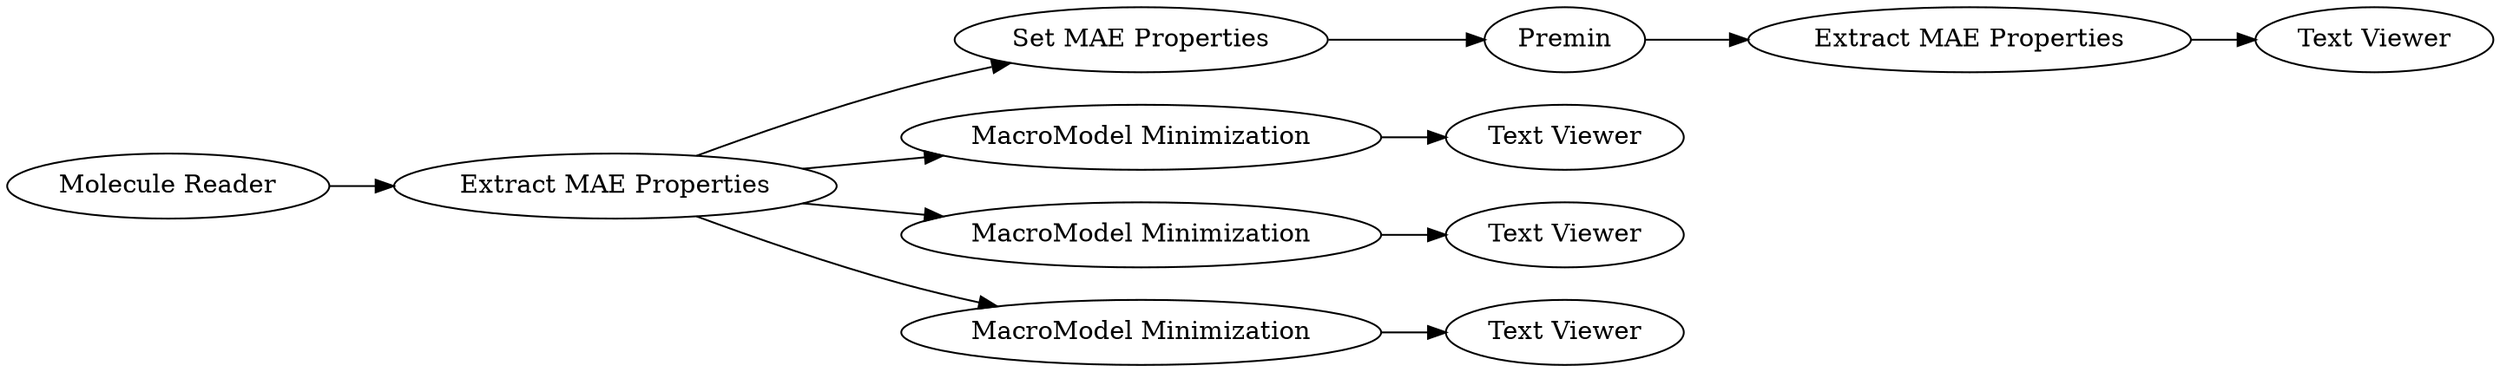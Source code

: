 digraph {
	157 [label="Text Viewer"]
	158 [label="Text Viewer"]
	160 [label="Extract MAE Properties"]
	161 [label="Set MAE Properties"]
	163 [label=Premin]
	164 [label="Extract MAE Properties"]
	165 [label="Text Viewer"]
	173 [label="Text Viewer"]
	174 [label="MacroModel Minimization"]
	175 [label="MacroModel Minimization"]
	176 [label="MacroModel Minimization"]
	177 [label="Molecule Reader"]
	160 -> 176
	160 -> 161
	160 -> 174
	160 -> 175
	161 -> 163
	163 -> 164
	164 -> 165
	174 -> 173
	175 -> 157
	176 -> 158
	177 -> 160
	rankdir=LR
}
